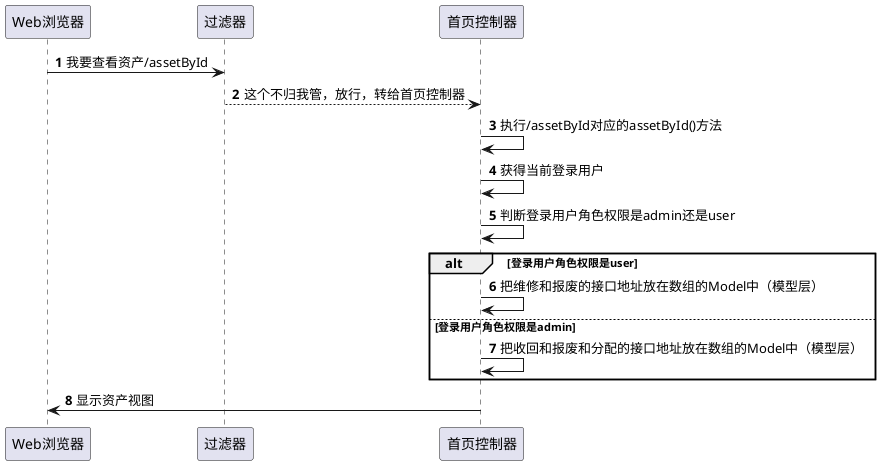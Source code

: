 @startuml
autonumber
Web浏览器 -> 过滤器: 我要查看资产/assetById
过滤器 --> 首页控制器: 这个不归我管，放行，转给首页控制器
首页控制器->首页控制器: 执行/assetById对应的assetById()方法
首页控制器->首页控制器: 获得当前登录用户
首页控制器->首页控制器: 判断登录用户角色权限是admin还是user
alt 登录用户角色权限是user
首页控制器->首页控制器: 把维修和报废的接口地址放在数组的Model中（模型层）
else 登录用户角色权限是admin
首页控制器->首页控制器: 把收回和报废和分配的接口地址放在数组的Model中（模型层）
end
首页控制器->Web浏览器: 显示资产视图
@enduml